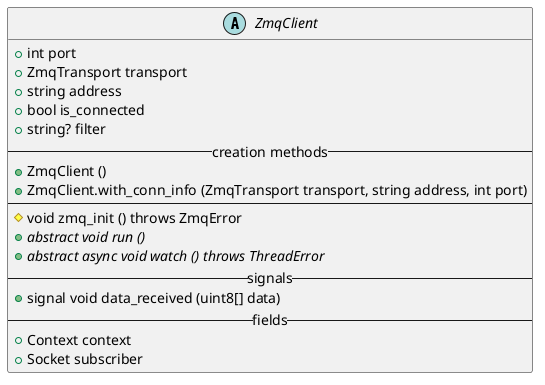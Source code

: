 /'
 '  UML include file for ZmqClient class
 '/

@startuml
abstract class ZmqClient {
    +int port
    +ZmqTransport transport
    +string address
    +bool is_connected
    +string? filter
    --creation methods--
    +ZmqClient ()
    +ZmqClient.with_conn_info (ZmqTransport transport, string address, int port)
    ----
    #void zmq_init () throws ZmqError
    +{abstract}abstract void run ()
    +{abstract}abstract async void watch () throws ThreadError
    --signals--
    +signal void data_received (uint8[] data)
    --fields--
    +Context context
    +Socket subscriber
}
@enduml
